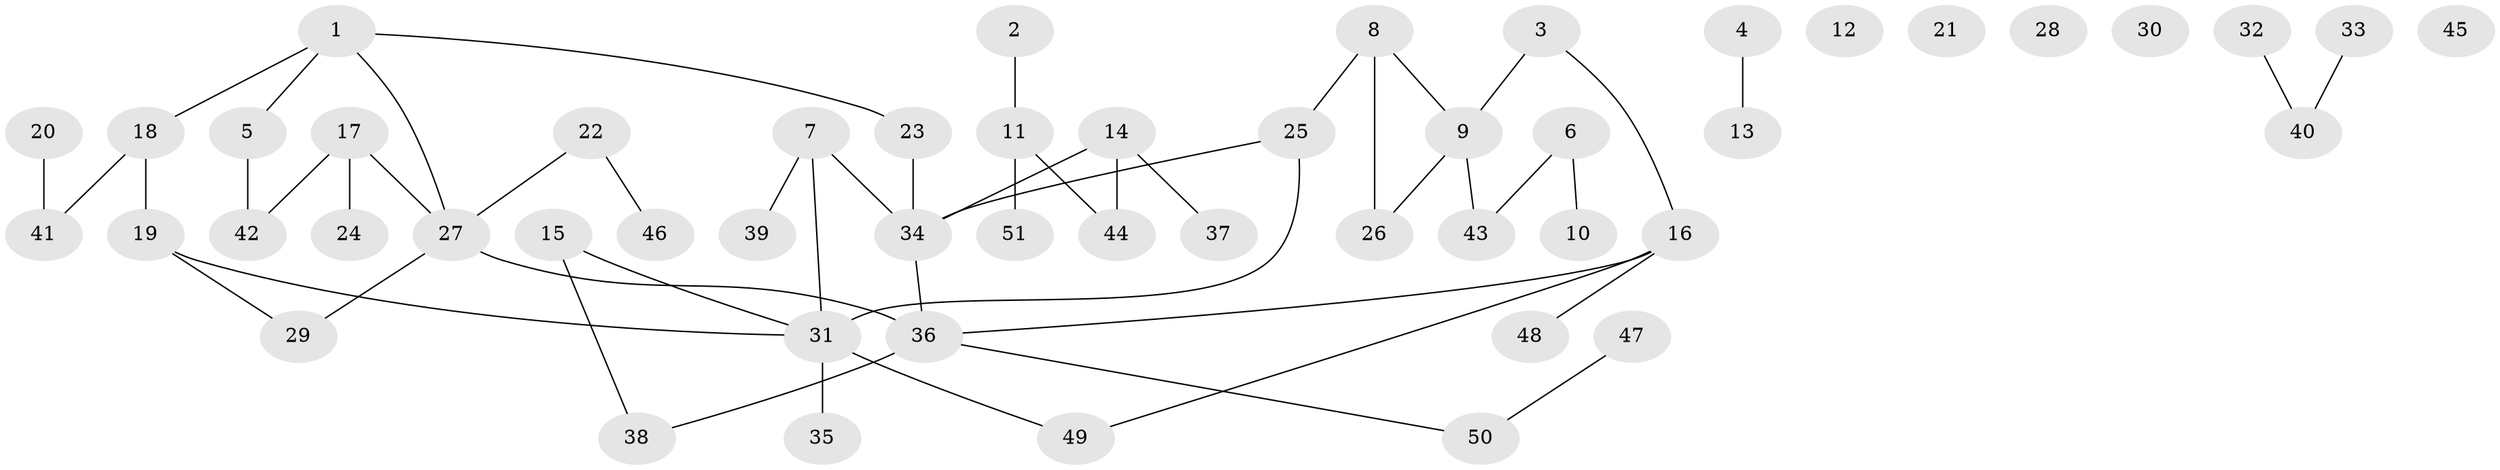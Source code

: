 // Generated by graph-tools (version 1.1) at 2025/39/03/09/25 04:39:12]
// undirected, 51 vertices, 52 edges
graph export_dot {
graph [start="1"]
  node [color=gray90,style=filled];
  1;
  2;
  3;
  4;
  5;
  6;
  7;
  8;
  9;
  10;
  11;
  12;
  13;
  14;
  15;
  16;
  17;
  18;
  19;
  20;
  21;
  22;
  23;
  24;
  25;
  26;
  27;
  28;
  29;
  30;
  31;
  32;
  33;
  34;
  35;
  36;
  37;
  38;
  39;
  40;
  41;
  42;
  43;
  44;
  45;
  46;
  47;
  48;
  49;
  50;
  51;
  1 -- 5;
  1 -- 18;
  1 -- 23;
  1 -- 27;
  2 -- 11;
  3 -- 9;
  3 -- 16;
  4 -- 13;
  5 -- 42;
  6 -- 10;
  6 -- 43;
  7 -- 31;
  7 -- 34;
  7 -- 39;
  8 -- 9;
  8 -- 25;
  8 -- 26;
  9 -- 26;
  9 -- 43;
  11 -- 44;
  11 -- 51;
  14 -- 34;
  14 -- 37;
  14 -- 44;
  15 -- 31;
  15 -- 38;
  16 -- 36;
  16 -- 48;
  16 -- 49;
  17 -- 24;
  17 -- 27;
  17 -- 42;
  18 -- 19;
  18 -- 41;
  19 -- 29;
  19 -- 31;
  20 -- 41;
  22 -- 27;
  22 -- 46;
  23 -- 34;
  25 -- 31;
  25 -- 34;
  27 -- 29;
  27 -- 36;
  31 -- 35;
  31 -- 49;
  32 -- 40;
  33 -- 40;
  34 -- 36;
  36 -- 38;
  36 -- 50;
  47 -- 50;
}
